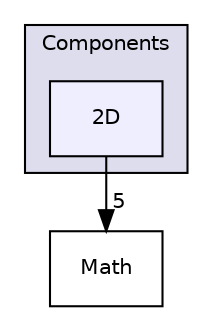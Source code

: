 digraph "Flakkari/Engine/EntityComponentSystem/Components/2D" {
  compound=true
  node [ fontsize="10", fontname="Helvetica"];
  edge [ labelfontsize="10", labelfontname="Helvetica"];
  subgraph clusterdir_6b151d91432e5e3a835f5b0d29761f9f {
    graph [ bgcolor="#ddddee", pencolor="black", label="Components" fontname="Helvetica", fontsize="10", URL="dir_6b151d91432e5e3a835f5b0d29761f9f.html"]
  dir_86261fce5fe115366b5bef7c76c3a9a4 [shape=box, label="2D", style="filled", fillcolor="#eeeeff", pencolor="black", URL="dir_86261fce5fe115366b5bef7c76c3a9a4.html"];
  }
  dir_91bfd317f0d822e02c021ee39d31f634 [shape=box label="Math" URL="dir_91bfd317f0d822e02c021ee39d31f634.html"];
  dir_86261fce5fe115366b5bef7c76c3a9a4->dir_91bfd317f0d822e02c021ee39d31f634 [headlabel="5", labeldistance=1.5 headhref="dir_000005_000009.html"];
}
